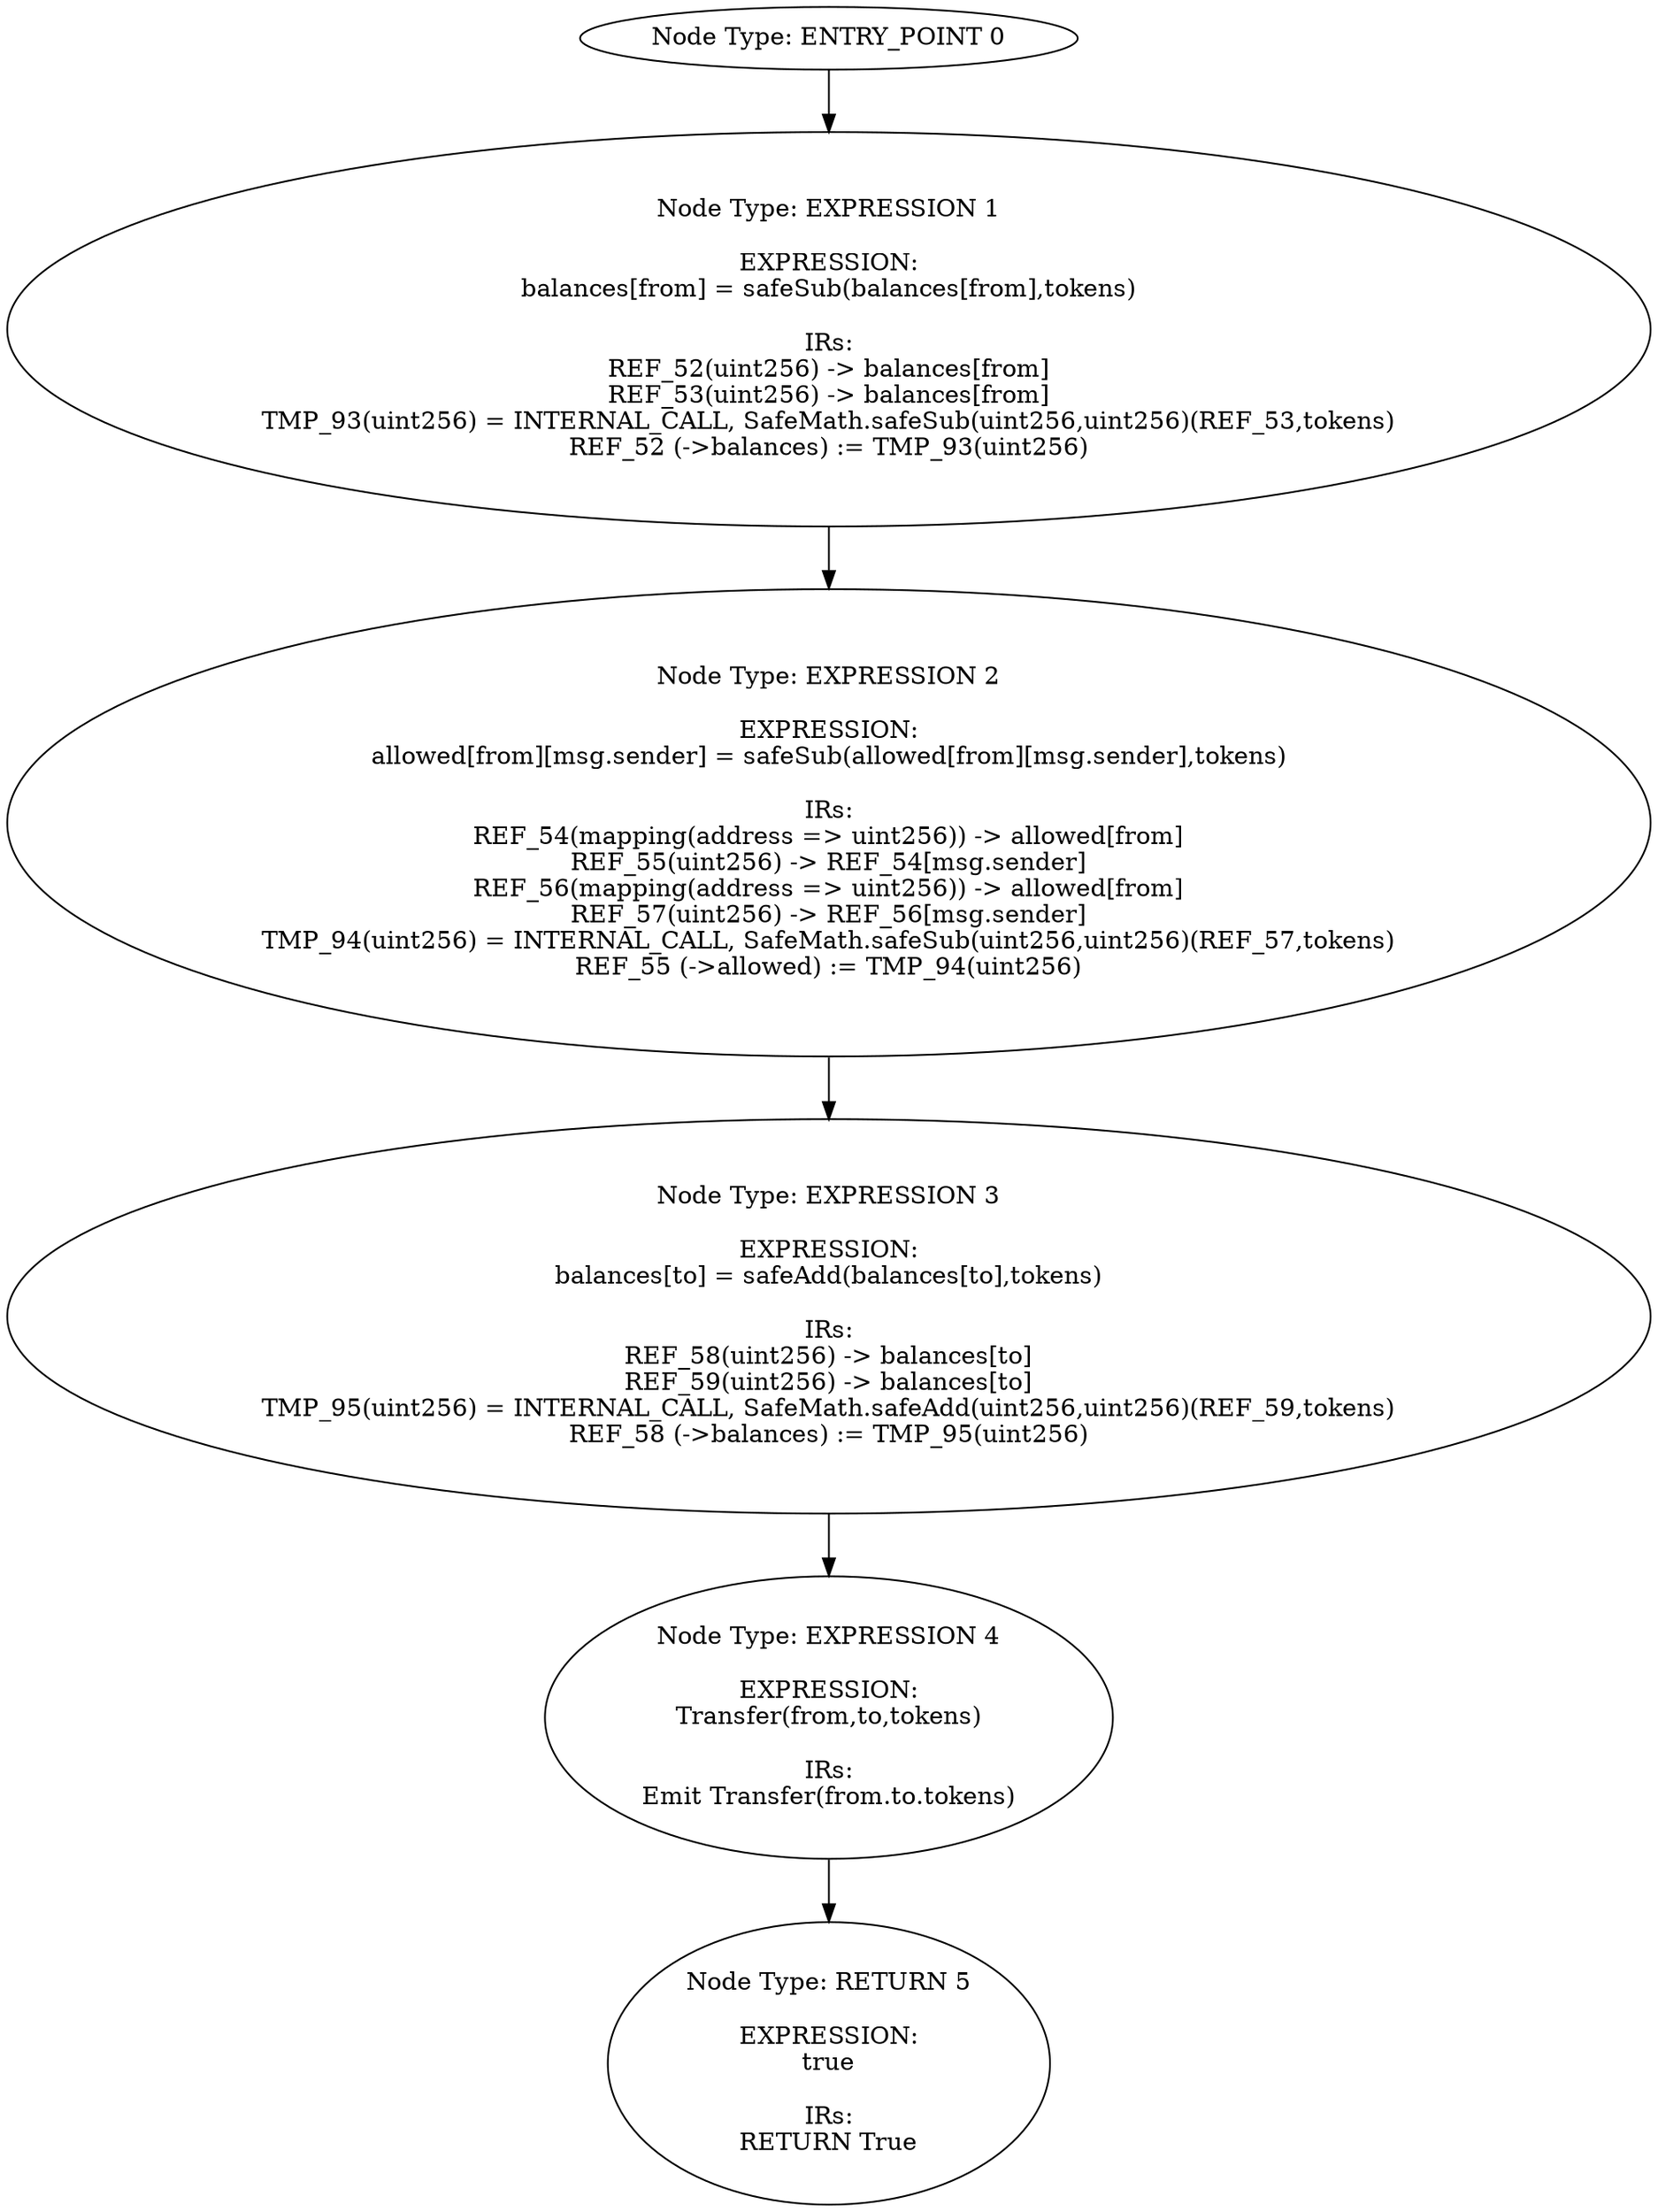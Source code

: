 digraph{
0[label="Node Type: ENTRY_POINT 0
"];
0->1;
1[label="Node Type: EXPRESSION 1

EXPRESSION:
balances[from] = safeSub(balances[from],tokens)

IRs:
REF_52(uint256) -> balances[from]
REF_53(uint256) -> balances[from]
TMP_93(uint256) = INTERNAL_CALL, SafeMath.safeSub(uint256,uint256)(REF_53,tokens)
REF_52 (->balances) := TMP_93(uint256)"];
1->2;
2[label="Node Type: EXPRESSION 2

EXPRESSION:
allowed[from][msg.sender] = safeSub(allowed[from][msg.sender],tokens)

IRs:
REF_54(mapping(address => uint256)) -> allowed[from]
REF_55(uint256) -> REF_54[msg.sender]
REF_56(mapping(address => uint256)) -> allowed[from]
REF_57(uint256) -> REF_56[msg.sender]
TMP_94(uint256) = INTERNAL_CALL, SafeMath.safeSub(uint256,uint256)(REF_57,tokens)
REF_55 (->allowed) := TMP_94(uint256)"];
2->3;
3[label="Node Type: EXPRESSION 3

EXPRESSION:
balances[to] = safeAdd(balances[to],tokens)

IRs:
REF_58(uint256) -> balances[to]
REF_59(uint256) -> balances[to]
TMP_95(uint256) = INTERNAL_CALL, SafeMath.safeAdd(uint256,uint256)(REF_59,tokens)
REF_58 (->balances) := TMP_95(uint256)"];
3->4;
4[label="Node Type: EXPRESSION 4

EXPRESSION:
Transfer(from,to,tokens)

IRs:
Emit Transfer(from.to.tokens)"];
4->5;
5[label="Node Type: RETURN 5

EXPRESSION:
true

IRs:
RETURN True"];
}
